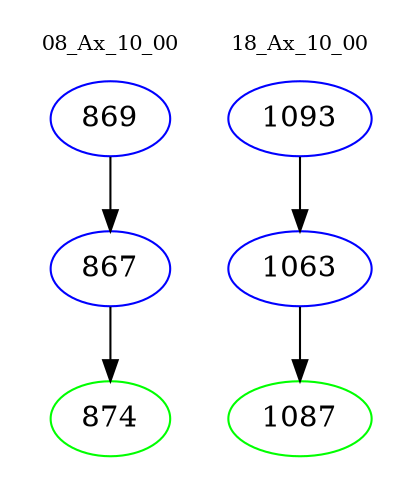 digraph{
subgraph cluster_0 {
color = white
label = "08_Ax_10_00";
fontsize=10;
T0_869 [label="869", color="blue"]
T0_869 -> T0_867 [color="black"]
T0_867 [label="867", color="blue"]
T0_867 -> T0_874 [color="black"]
T0_874 [label="874", color="green"]
}
subgraph cluster_1 {
color = white
label = "18_Ax_10_00";
fontsize=10;
T1_1093 [label="1093", color="blue"]
T1_1093 -> T1_1063 [color="black"]
T1_1063 [label="1063", color="blue"]
T1_1063 -> T1_1087 [color="black"]
T1_1087 [label="1087", color="green"]
}
}
